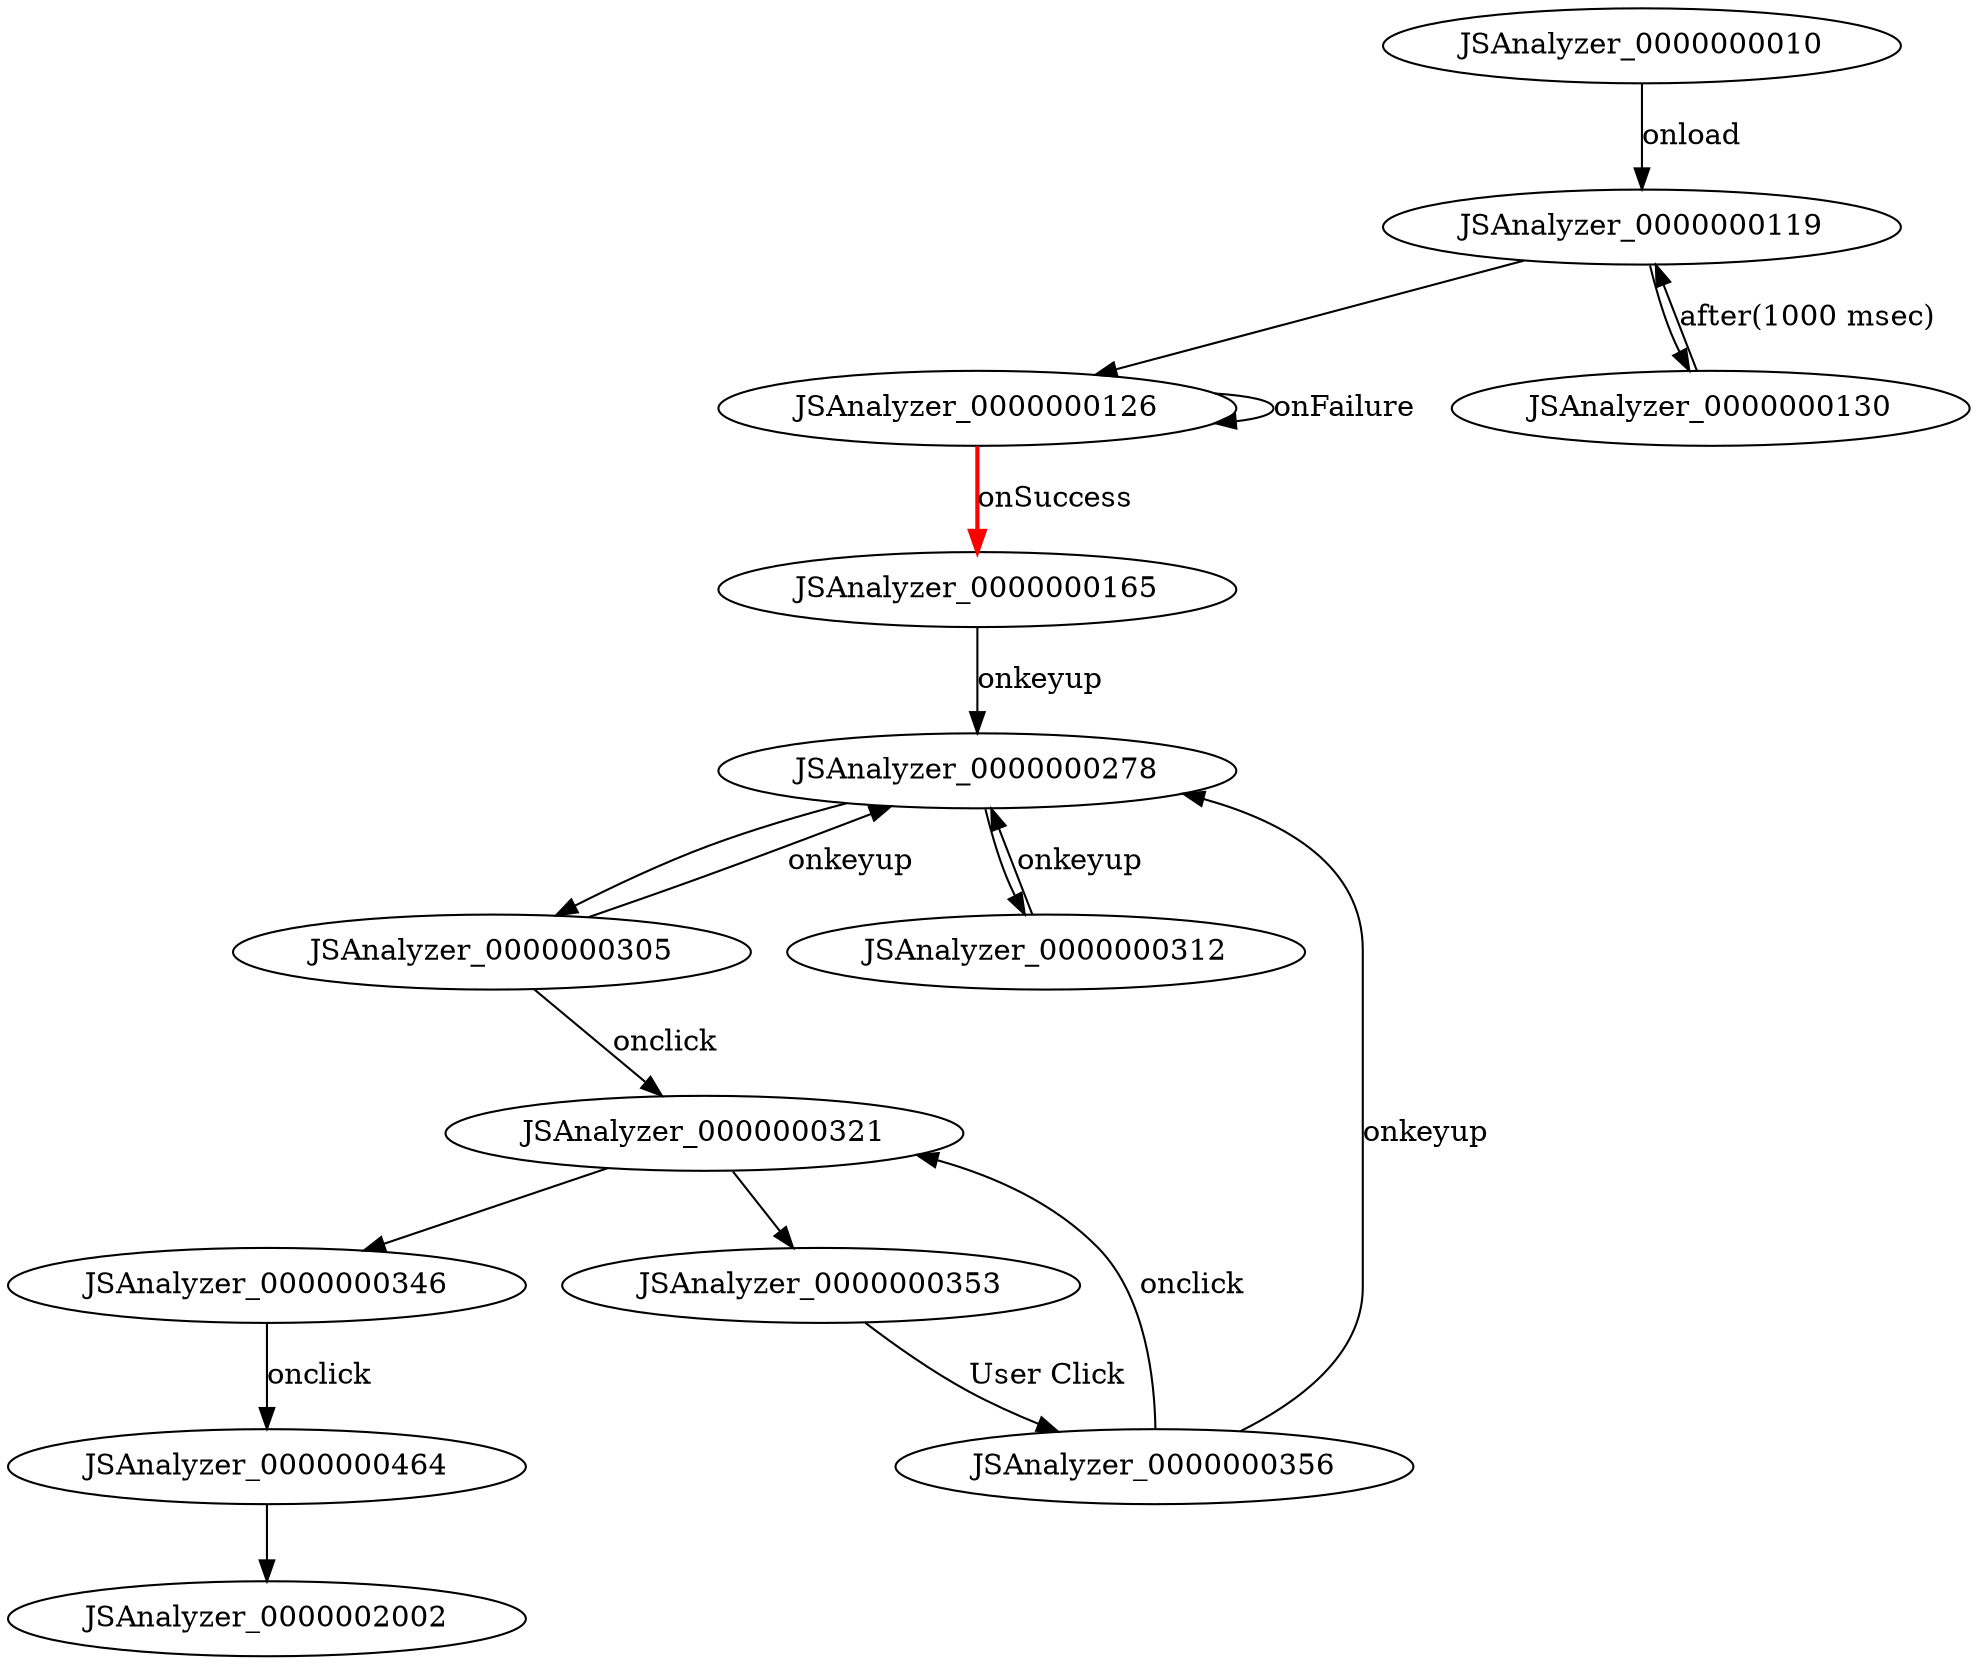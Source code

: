 digraph FSM {
JSAnalyzer_0000000010;
JSAnalyzer_0000000119;
JSAnalyzer_0000000126;
JSAnalyzer_0000000130;
JSAnalyzer_0000000165;
JSAnalyzer_0000000278;
JSAnalyzer_0000000305;
JSAnalyzer_0000000312;
JSAnalyzer_0000000321;
JSAnalyzer_0000000346;
JSAnalyzer_0000000353;
JSAnalyzer_0000000464;
JSAnalyzer_0000000356;
JSAnalyzer_0000000119 -> JSAnalyzer_0000000126 []
JSAnalyzer_0000000119 -> JSAnalyzer_0000000130 []
JSAnalyzer_0000000278 -> JSAnalyzer_0000000305 []
JSAnalyzer_0000000278 -> JSAnalyzer_0000000312 []
JSAnalyzer_0000000321 -> JSAnalyzer_0000000346 []
JSAnalyzer_0000000321 -> JSAnalyzer_0000000353 []
JSAnalyzer_0000000010 -> JSAnalyzer_0000000119 [label="onload"]
JSAnalyzer_0000000126 -> JSAnalyzer_0000000165 [label="onSuccess",style=bold,color=red]
JSAnalyzer_0000000126 -> JSAnalyzer_0000000126 [label="onFailure"]
JSAnalyzer_0000000130 -> JSAnalyzer_0000000119 [label="after(1000 msec)"]
JSAnalyzer_0000000165 -> JSAnalyzer_0000000278 [label="onkeyup"]
JSAnalyzer_0000000305 -> JSAnalyzer_0000000278 [label="onkeyup"]
JSAnalyzer_0000000305 -> JSAnalyzer_0000000321 [label="onclick"]
JSAnalyzer_0000000312 -> JSAnalyzer_0000000278 [label="onkeyup"]
JSAnalyzer_0000000346 -> JSAnalyzer_0000000464 [label="onclick"]
JSAnalyzer_0000000353 -> JSAnalyzer_0000000356 [label="User Click"]
JSAnalyzer_0000000356 -> JSAnalyzer_0000000278 [label="onkeyup"]
JSAnalyzer_0000000356 -> JSAnalyzer_0000000321 [label="onclick"]
JSAnalyzer_0000000464 -> JSAnalyzer_0000002002 []
}
